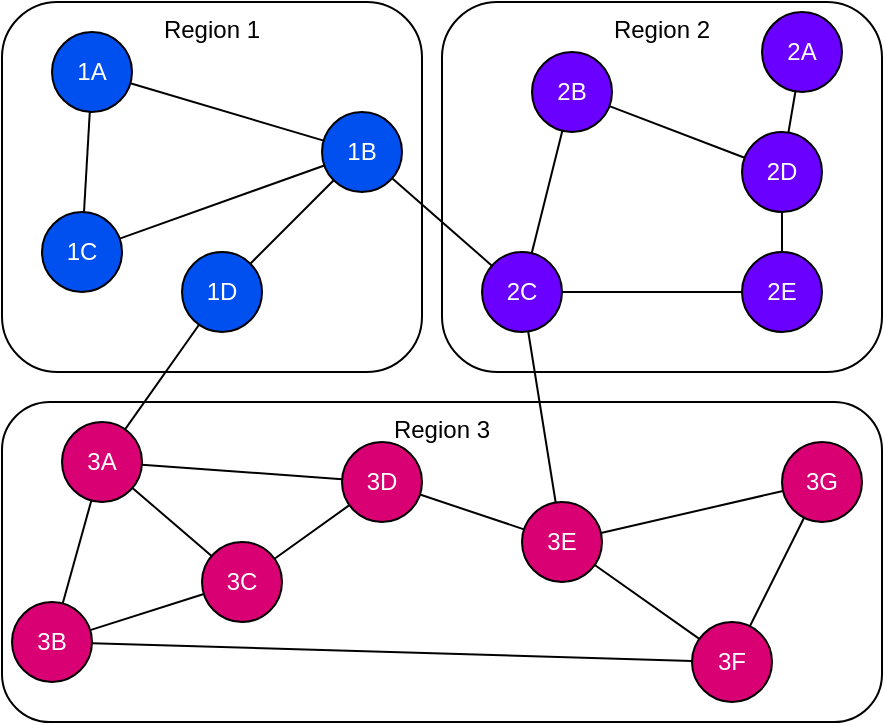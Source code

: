 <mxfile>
    <diagram id="u4gdi5Ty1N_JVZZrsQw0" name="Page-1">
        <mxGraphModel dx="854" dy="1290" grid="1" gridSize="10" guides="1" tooltips="1" connect="1" arrows="1" fold="1" page="1" pageScale="1" pageWidth="850" pageHeight="1100" math="0" shadow="0">
            <root>
                <mxCell id="0"/>
                <mxCell id="1" parent="0"/>
                <mxCell id="48" value="Region 1" style="rounded=1;whiteSpace=wrap;html=1;verticalAlign=top;strokeColor=#000000;" vertex="1" parent="1">
                    <mxGeometry x="10" y="10" width="210" height="185" as="geometry"/>
                </mxCell>
                <mxCell id="49" value="Region 2" style="rounded=1;whiteSpace=wrap;html=1;verticalAlign=top;strokeColor=#000000;" vertex="1" parent="1">
                    <mxGeometry x="230" y="10" width="220" height="185" as="geometry"/>
                </mxCell>
                <mxCell id="50" value="Region 3" style="rounded=1;whiteSpace=wrap;html=1;verticalAlign=top;strokeColor=#000000;" vertex="1" parent="1">
                    <mxGeometry x="10" y="210" width="440" height="160" as="geometry"/>
                </mxCell>
                <mxCell id="68" style="edgeStyle=none;html=1;endArrow=none;endFill=0;strokeColor=#000000;" edge="1" parent="1" source="51" target="54">
                    <mxGeometry relative="1" as="geometry"/>
                </mxCell>
                <mxCell id="82" style="edgeStyle=none;html=1;endArrow=none;endFill=0;strokeColor=#000000;" edge="1" parent="1" source="51" target="62">
                    <mxGeometry relative="1" as="geometry"/>
                </mxCell>
                <mxCell id="51" value="1B" style="ellipse;whiteSpace=wrap;html=1;aspect=fixed;strokeColor=#000000;fillColor=#0050ef;fontColor=#ffffff;" vertex="1" parent="1">
                    <mxGeometry x="170" y="65" width="40" height="40" as="geometry"/>
                </mxCell>
                <mxCell id="69" style="edgeStyle=none;html=1;endArrow=none;endFill=0;strokeColor=#000000;" edge="1" parent="1" source="52" target="51">
                    <mxGeometry relative="1" as="geometry"/>
                </mxCell>
                <mxCell id="70" style="edgeStyle=none;html=1;endArrow=none;endFill=0;strokeColor=#000000;" edge="1" parent="1" source="52" target="53">
                    <mxGeometry relative="1" as="geometry"/>
                </mxCell>
                <mxCell id="52" value="1C" style="ellipse;whiteSpace=wrap;html=1;aspect=fixed;strokeColor=#000000;fillColor=#0050ef;fontColor=#ffffff;" vertex="1" parent="1">
                    <mxGeometry x="30" y="115" width="40" height="40" as="geometry"/>
                </mxCell>
                <mxCell id="67" style="edgeStyle=none;html=1;strokeColor=#000000;endArrow=none;endFill=0;" edge="1" parent="1" source="53" target="51">
                    <mxGeometry relative="1" as="geometry"/>
                </mxCell>
                <mxCell id="53" value="1A" style="ellipse;whiteSpace=wrap;html=1;aspect=fixed;strokeColor=#000000;fillColor=#0050ef;fontColor=#ffffff;" vertex="1" parent="1">
                    <mxGeometry x="35" y="25" width="40" height="40" as="geometry"/>
                </mxCell>
                <mxCell id="71" style="edgeStyle=none;html=1;endArrow=none;endFill=0;strokeColor=#000000;" edge="1" parent="1" source="54" target="55">
                    <mxGeometry relative="1" as="geometry"/>
                </mxCell>
                <mxCell id="54" value="1D" style="ellipse;whiteSpace=wrap;html=1;aspect=fixed;strokeColor=#000000;fillColor=#0050ef;fontColor=#ffffff;" vertex="1" parent="1">
                    <mxGeometry x="100" y="135" width="40" height="40" as="geometry"/>
                </mxCell>
                <mxCell id="72" style="edgeStyle=none;html=1;endArrow=none;endFill=0;strokeColor=#000000;" edge="1" parent="1" source="55" target="59">
                    <mxGeometry relative="1" as="geometry"/>
                </mxCell>
                <mxCell id="73" style="edgeStyle=none;html=1;endArrow=none;endFill=0;strokeColor=#000000;" edge="1" parent="1" source="55" target="57">
                    <mxGeometry relative="1" as="geometry"/>
                </mxCell>
                <mxCell id="75" style="edgeStyle=none;html=1;endArrow=none;endFill=0;strokeColor=#000000;" edge="1" parent="1" source="55" target="56">
                    <mxGeometry relative="1" as="geometry"/>
                </mxCell>
                <mxCell id="55" value="3A" style="ellipse;whiteSpace=wrap;html=1;aspect=fixed;strokeColor=#000000;fillColor=#d80073;fontColor=#ffffff;" vertex="1" parent="1">
                    <mxGeometry x="40" y="220" width="40" height="40" as="geometry"/>
                </mxCell>
                <mxCell id="56" value="3C" style="ellipse;whiteSpace=wrap;html=1;aspect=fixed;strokeColor=#000000;fillColor=#d80073;fontColor=#ffffff;" vertex="1" parent="1">
                    <mxGeometry x="110" y="280" width="40" height="40" as="geometry"/>
                </mxCell>
                <mxCell id="74" style="edgeStyle=none;html=1;endArrow=none;endFill=0;strokeColor=#000000;" edge="1" parent="1" source="57" target="56">
                    <mxGeometry relative="1" as="geometry"/>
                </mxCell>
                <mxCell id="57" value="3B" style="ellipse;whiteSpace=wrap;html=1;aspect=fixed;strokeColor=#000000;fillColor=#d80073;fontColor=#ffffff;" vertex="1" parent="1">
                    <mxGeometry x="15" y="310" width="40" height="40" as="geometry"/>
                </mxCell>
                <mxCell id="78" style="edgeStyle=none;html=1;endArrow=none;endFill=0;strokeColor=#000000;" edge="1" parent="1" source="58" target="60">
                    <mxGeometry relative="1" as="geometry"/>
                </mxCell>
                <mxCell id="79" style="edgeStyle=none;html=1;endArrow=none;endFill=0;strokeColor=#000000;" edge="1" parent="1" source="58" target="61">
                    <mxGeometry relative="1" as="geometry"/>
                </mxCell>
                <mxCell id="58" value="3E" style="ellipse;whiteSpace=wrap;html=1;aspect=fixed;strokeColor=#000000;fillColor=#d80073;fontColor=#ffffff;" vertex="1" parent="1">
                    <mxGeometry x="270" y="260" width="40" height="40" as="geometry"/>
                </mxCell>
                <mxCell id="76" style="edgeStyle=none;html=1;endArrow=none;endFill=0;strokeColor=#000000;" edge="1" parent="1" source="59" target="58">
                    <mxGeometry relative="1" as="geometry"/>
                </mxCell>
                <mxCell id="77" style="edgeStyle=none;html=1;endArrow=none;endFill=0;strokeColor=#000000;" edge="1" parent="1" source="59" target="56">
                    <mxGeometry relative="1" as="geometry"/>
                </mxCell>
                <mxCell id="59" value="3D" style="ellipse;whiteSpace=wrap;html=1;aspect=fixed;strokeColor=#000000;fillColor=#d80073;fontColor=#ffffff;" vertex="1" parent="1">
                    <mxGeometry x="180" y="230" width="40" height="40" as="geometry"/>
                </mxCell>
                <mxCell id="80" style="edgeStyle=none;html=1;endArrow=none;endFill=0;strokeColor=#000000;" edge="1" parent="1" source="60" target="61">
                    <mxGeometry relative="1" as="geometry"/>
                </mxCell>
                <mxCell id="81" style="edgeStyle=none;html=1;endArrow=none;endFill=0;strokeColor=#000000;" edge="1" parent="1" source="60" target="57">
                    <mxGeometry relative="1" as="geometry"/>
                </mxCell>
                <mxCell id="60" value="3F" style="ellipse;whiteSpace=wrap;html=1;aspect=fixed;strokeColor=#000000;fillColor=#d80073;fontColor=#ffffff;" vertex="1" parent="1">
                    <mxGeometry x="355" y="320" width="40" height="40" as="geometry"/>
                </mxCell>
                <mxCell id="61" value="3G" style="ellipse;whiteSpace=wrap;html=1;aspect=fixed;strokeColor=#000000;fillColor=#d80073;fontColor=#ffffff;" vertex="1" parent="1">
                    <mxGeometry x="400" y="230" width="40" height="40" as="geometry"/>
                </mxCell>
                <mxCell id="84" style="edgeStyle=none;html=1;endArrow=none;endFill=0;strokeColor=#000000;" edge="1" parent="1" source="62" target="58">
                    <mxGeometry relative="1" as="geometry"/>
                </mxCell>
                <mxCell id="85" style="edgeStyle=none;html=1;exitX=1;exitY=0.5;exitDx=0;exitDy=0;endArrow=none;endFill=0;strokeColor=#000000;" edge="1" parent="1" source="62" target="64">
                    <mxGeometry relative="1" as="geometry"/>
                </mxCell>
                <mxCell id="62" value="2C" style="ellipse;whiteSpace=wrap;html=1;aspect=fixed;strokeColor=#000000;fillColor=#6a00ff;fontColor=#ffffff;" vertex="1" parent="1">
                    <mxGeometry x="250" y="135" width="40" height="40" as="geometry"/>
                </mxCell>
                <mxCell id="87" style="edgeStyle=none;html=1;endArrow=none;endFill=0;strokeColor=#000000;" edge="1" parent="1" source="63" target="66">
                    <mxGeometry relative="1" as="geometry"/>
                </mxCell>
                <mxCell id="63" value="2D" style="ellipse;whiteSpace=wrap;html=1;aspect=fixed;strokeColor=#000000;fillColor=#6a00ff;fontColor=#ffffff;" vertex="1" parent="1">
                    <mxGeometry x="380" y="75" width="40" height="40" as="geometry"/>
                </mxCell>
                <mxCell id="86" style="edgeStyle=none;html=1;endArrow=none;endFill=0;strokeColor=#000000;" edge="1" parent="1" source="64" target="63">
                    <mxGeometry relative="1" as="geometry"/>
                </mxCell>
                <mxCell id="64" value="2E" style="ellipse;whiteSpace=wrap;html=1;aspect=fixed;strokeColor=#000000;fillColor=#6a00ff;fontColor=#ffffff;" vertex="1" parent="1">
                    <mxGeometry x="380" y="135" width="40" height="40" as="geometry"/>
                </mxCell>
                <mxCell id="83" style="edgeStyle=none;html=1;endArrow=none;endFill=0;strokeColor=#000000;" edge="1" parent="1" source="65" target="62">
                    <mxGeometry relative="1" as="geometry"/>
                </mxCell>
                <mxCell id="88" style="edgeStyle=none;html=1;endArrow=none;endFill=0;strokeColor=#000000;" edge="1" parent="1" source="65" target="63">
                    <mxGeometry relative="1" as="geometry"/>
                </mxCell>
                <mxCell id="65" value="2B" style="ellipse;whiteSpace=wrap;html=1;aspect=fixed;strokeColor=#000000;fillColor=#6a00ff;fontColor=#ffffff;" vertex="1" parent="1">
                    <mxGeometry x="275" y="35" width="40" height="40" as="geometry"/>
                </mxCell>
                <mxCell id="66" value="2A" style="ellipse;whiteSpace=wrap;html=1;aspect=fixed;strokeColor=#000000;fillColor=#6a00ff;fontColor=#ffffff;" vertex="1" parent="1">
                    <mxGeometry x="390" y="15" width="40" height="40" as="geometry"/>
                </mxCell>
            </root>
        </mxGraphModel>
    </diagram>
</mxfile>